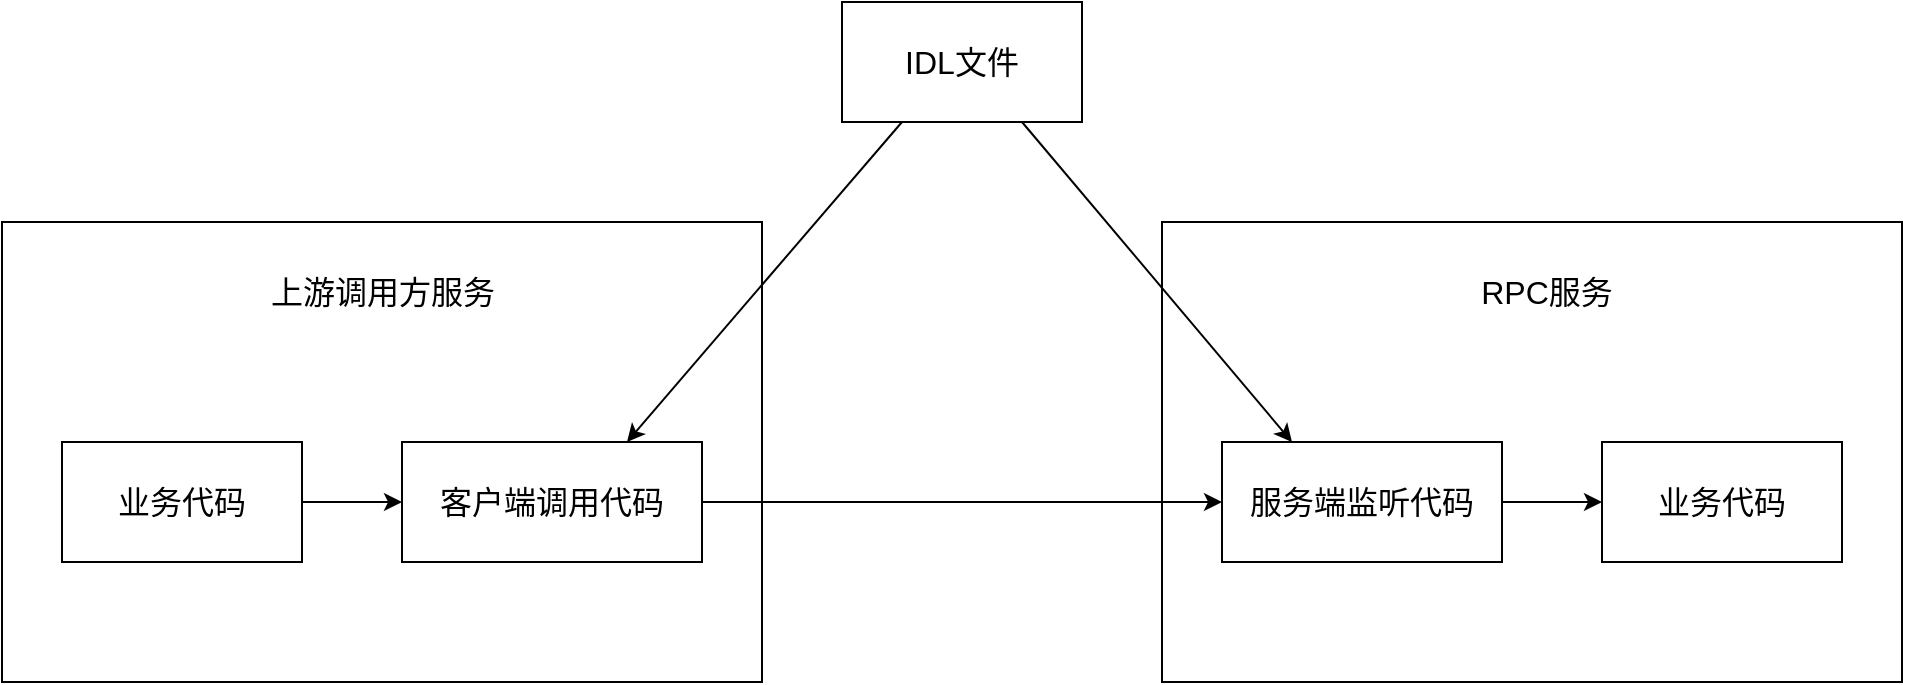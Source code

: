 <mxfile version="16.1.0" type="github">
  <diagram id="Jnsj2CC1U3j9YRmBb50Y" name="第 1 页">
    <mxGraphModel dx="2111" dy="634" grid="1" gridSize="10" guides="1" tooltips="1" connect="1" arrows="1" fold="1" page="1" pageScale="1" pageWidth="1169" pageHeight="827" math="0" shadow="0">
      <root>
        <mxCell id="0" />
        <mxCell id="1" parent="0" />
        <mxCell id="134v2Im0EWoy3_GFTRBs-5" value="" style="rounded=0;whiteSpace=wrap;html=1;fontSize=16;fillColor=#FFFFFF;" vertex="1" parent="1">
          <mxGeometry x="570" y="160" width="370" height="230" as="geometry" />
        </mxCell>
        <mxCell id="134v2Im0EWoy3_GFTRBs-4" value="" style="rounded=0;whiteSpace=wrap;html=1;fontSize=16;fillColor=#FFFFFF;" vertex="1" parent="1">
          <mxGeometry x="-10" y="160" width="380" height="230" as="geometry" />
        </mxCell>
        <mxCell id="134v2Im0EWoy3_GFTRBs-13" style="rounded=0;orthogonalLoop=1;jettySize=auto;html=1;exitX=0.25;exitY=1;exitDx=0;exitDy=0;entryX=0.75;entryY=0;entryDx=0;entryDy=0;fontSize=16;" edge="1" parent="1" source="134v2Im0EWoy3_GFTRBs-1" target="134v2Im0EWoy3_GFTRBs-2">
          <mxGeometry relative="1" as="geometry" />
        </mxCell>
        <mxCell id="134v2Im0EWoy3_GFTRBs-14" style="edgeStyle=none;rounded=0;orthogonalLoop=1;jettySize=auto;html=1;exitX=0.75;exitY=1;exitDx=0;exitDy=0;entryX=0.25;entryY=0;entryDx=0;entryDy=0;fontSize=16;" edge="1" parent="1" source="134v2Im0EWoy3_GFTRBs-1" target="134v2Im0EWoy3_GFTRBs-3">
          <mxGeometry relative="1" as="geometry" />
        </mxCell>
        <mxCell id="134v2Im0EWoy3_GFTRBs-1" value="IDL文件" style="rounded=0;whiteSpace=wrap;html=1;fontSize=16;fillColor=#FFFFFF;" vertex="1" parent="1">
          <mxGeometry x="410" y="50" width="120" height="60" as="geometry" />
        </mxCell>
        <mxCell id="134v2Im0EWoy3_GFTRBs-11" style="edgeStyle=orthogonalEdgeStyle;rounded=0;orthogonalLoop=1;jettySize=auto;html=1;exitX=1;exitY=0.5;exitDx=0;exitDy=0;entryX=0;entryY=0.5;entryDx=0;entryDy=0;fontSize=16;" edge="1" parent="1" source="134v2Im0EWoy3_GFTRBs-2" target="134v2Im0EWoy3_GFTRBs-3">
          <mxGeometry relative="1" as="geometry" />
        </mxCell>
        <mxCell id="134v2Im0EWoy3_GFTRBs-2" value="客户端调用代码" style="rounded=0;whiteSpace=wrap;html=1;fontSize=16;fillColor=#FFFFFF;" vertex="1" parent="1">
          <mxGeometry x="190" y="270" width="150" height="60" as="geometry" />
        </mxCell>
        <mxCell id="134v2Im0EWoy3_GFTRBs-12" style="edgeStyle=orthogonalEdgeStyle;rounded=0;orthogonalLoop=1;jettySize=auto;html=1;exitX=1;exitY=0.5;exitDx=0;exitDy=0;entryX=0;entryY=0.5;entryDx=0;entryDy=0;fontSize=16;" edge="1" parent="1" source="134v2Im0EWoy3_GFTRBs-3" target="134v2Im0EWoy3_GFTRBs-9">
          <mxGeometry relative="1" as="geometry" />
        </mxCell>
        <mxCell id="134v2Im0EWoy3_GFTRBs-3" value="服务端监听代码" style="rounded=0;whiteSpace=wrap;html=1;fontSize=16;fillColor=#FFFFFF;" vertex="1" parent="1">
          <mxGeometry x="600" y="270" width="140" height="60" as="geometry" />
        </mxCell>
        <mxCell id="134v2Im0EWoy3_GFTRBs-6" value="上游调用方服务" style="text;html=1;strokeColor=none;fillColor=none;align=center;verticalAlign=middle;whiteSpace=wrap;rounded=0;fontSize=16;" vertex="1" parent="1">
          <mxGeometry x="117.5" y="180" width="125" height="30" as="geometry" />
        </mxCell>
        <mxCell id="134v2Im0EWoy3_GFTRBs-7" value="RPC服务" style="text;html=1;strokeColor=none;fillColor=none;align=center;verticalAlign=middle;whiteSpace=wrap;rounded=0;fontSize=16;" vertex="1" parent="1">
          <mxGeometry x="700" y="180" width="125" height="30" as="geometry" />
        </mxCell>
        <mxCell id="134v2Im0EWoy3_GFTRBs-10" style="edgeStyle=orthogonalEdgeStyle;rounded=0;orthogonalLoop=1;jettySize=auto;html=1;exitX=1;exitY=0.5;exitDx=0;exitDy=0;entryX=0;entryY=0.5;entryDx=0;entryDy=0;fontSize=16;" edge="1" parent="1" source="134v2Im0EWoy3_GFTRBs-8" target="134v2Im0EWoy3_GFTRBs-2">
          <mxGeometry relative="1" as="geometry" />
        </mxCell>
        <mxCell id="134v2Im0EWoy3_GFTRBs-8" value="业务代码" style="rounded=0;whiteSpace=wrap;html=1;fontSize=16;fillColor=#FFFFFF;" vertex="1" parent="1">
          <mxGeometry x="20" y="270" width="120" height="60" as="geometry" />
        </mxCell>
        <mxCell id="134v2Im0EWoy3_GFTRBs-9" value="业务代码" style="rounded=0;whiteSpace=wrap;html=1;fontSize=16;fillColor=#FFFFFF;" vertex="1" parent="1">
          <mxGeometry x="790" y="270" width="120" height="60" as="geometry" />
        </mxCell>
      </root>
    </mxGraphModel>
  </diagram>
</mxfile>
